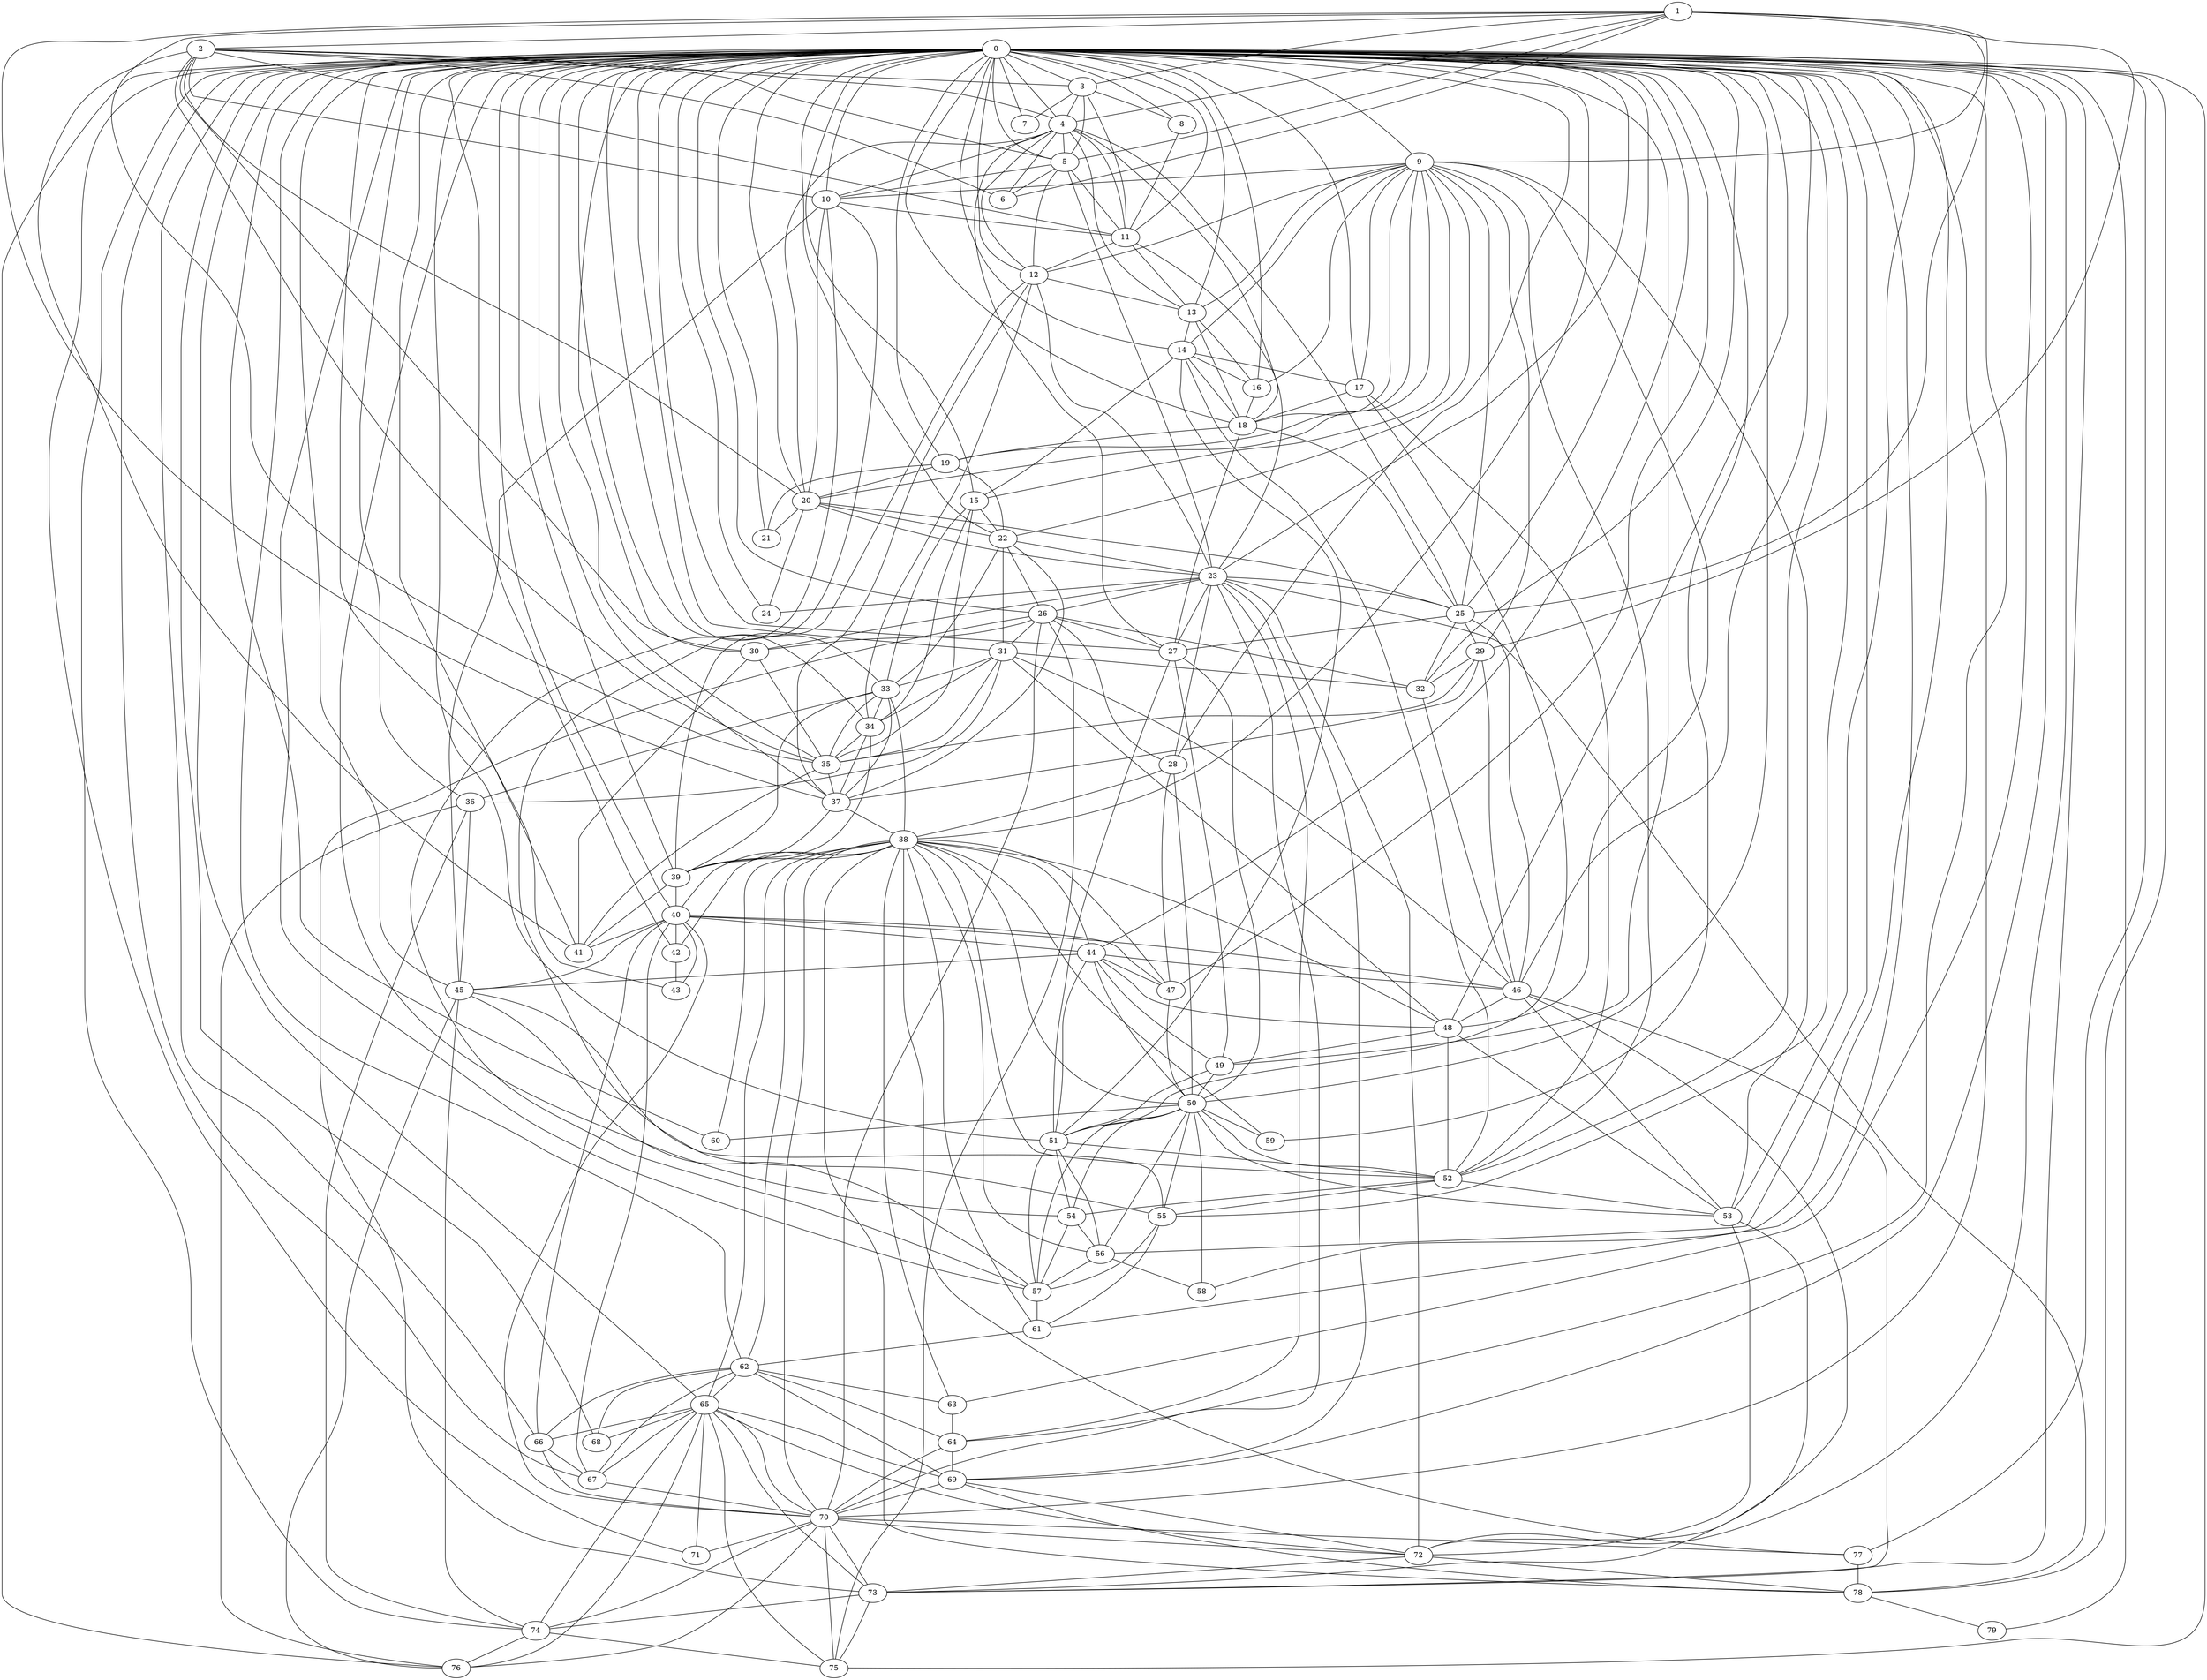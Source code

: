 graph G {
   8 -- 11
   64 -- 70
   64 -- 69
   0 -- 12
   0 -- 68
   0 -- 4
   0 -- 11
   0 -- 67
   0 -- 3
   0 -- 69
   0 -- 5
   0 -- 7
   0 -- 8
   0 -- 9
   0 -- 10
   0 -- 13
   0 -- 14
   0 -- 15
   0 -- 16
   0 -- 17
   0 -- 18
   0 -- 19
   0 -- 20
   0 -- 21
   0 -- 22
   0 -- 23
   0 -- 24
   0 -- 25
   0 -- 26
   0 -- 27
   0 -- 28
   0 -- 30
   0 -- 31
   0 -- 32
   0 -- 33
   0 -- 34
   0 -- 35
   0 -- 36
   0 -- 37
   0 -- 38
   0 -- 39
   0 -- 40
   0 -- 41
   0 -- 42
   0 -- 43
   0 -- 44
   0 -- 45
   0 -- 46
   0 -- 47
   0 -- 48
   0 -- 49
   0 -- 50
   0 -- 51
   0 -- 52
   0 -- 53
   0 -- 54
   0 -- 55
   0 -- 56
   0 -- 57
   0 -- 58
   0 -- 59
   0 -- 60
   0 -- 62
   0 -- 61
   0 -- 63
   0 -- 64
   0 -- 65
   0 -- 66
   0 -- 70
   0 -- 71
   0 -- 72
   0 -- 73
   0 -- 74
   0 -- 75
   0 -- 76
   0 -- 77
   0 -- 78
   0 -- 79
   1 -- 2
   1 -- 35
   1 -- 3
   1 -- 6
   1 -- 4
   1 -- 29
   1 -- 5
   1 -- 9
   1 -- 25
   1 -- 37
   2 -- 11
   2 -- 3
   2 -- 20
   2 -- 4
   2 -- 30
   2 -- 6
   2 -- 10
   2 -- 5
   2 -- 41
   2 -- 35
   3 -- 8
   3 -- 4
   3 -- 5
   3 -- 7
   3 -- 11
   4 -- 11
   4 -- 6
   4 -- 13
   4 -- 5
   4 -- 12
   4 -- 10
   4 -- 20
   4 -- 27
   4 -- 25
   4 -- 18
   5 -- 11
   5 -- 6
   5 -- 10
   5 -- 23
   5 -- 12
   9 -- 16
   9 -- 18
   9 -- 10
   9 -- 12
   9 -- 13
   9 -- 14
   9 -- 15
   9 -- 17
   9 -- 19
   9 -- 20
   9 -- 22
   9 -- 29
   9 -- 25
   9 -- 53
   9 -- 52
   9 -- 48
   10 -- 57
   10 -- 11
   10 -- 20
   10 -- 55
   10 -- 45
   11 -- 13
   11 -- 12
   11 -- 23
   12 -- 13
   12 -- 39
   12 -- 23
   12 -- 34
   12 -- 37
   13 -- 16
   13 -- 18
   13 -- 14
   14 -- 16
   14 -- 17
   14 -- 15
   14 -- 18
   14 -- 52
   14 -- 51
   15 -- 22
   15 -- 33
   15 -- 35
   15 -- 34
   16 -- 18
   17 -- 18
   17 -- 52
   17 -- 51
   18 -- 25
   18 -- 27
   18 -- 19
   19 -- 20
   19 -- 21
   19 -- 22
   20 -- 21
   20 -- 22
   20 -- 23
   20 -- 24
   20 -- 25
   22 -- 31
   22 -- 23
   22 -- 26
   22 -- 33
   22 -- 37
   23 -- 24
   23 -- 64
   23 -- 69
   23 -- 25
   23 -- 26
   23 -- 27
   23 -- 28
   23 -- 30
   23 -- 70
   23 -- 78
   23 -- 72
   25 -- 29
   25 -- 27
   25 -- 46
   25 -- 32
   26 -- 32
   26 -- 31
   26 -- 30
   26 -- 27
   26 -- 28
   26 -- 73
   26 -- 75
   26 -- 70
   27 -- 50
   27 -- 49
   27 -- 51
   28 -- 47
   28 -- 50
   28 -- 38
   29 -- 35
   29 -- 37
   29 -- 46
   29 -- 32
   30 -- 41
   30 -- 35
   31 -- 32
   31 -- 34
   31 -- 46
   31 -- 33
   31 -- 35
   31 -- 36
   31 -- 48
   32 -- 46
   33 -- 38
   33 -- 34
   33 -- 35
   33 -- 36
   33 -- 37
   33 -- 39
   34 -- 39
   34 -- 35
   34 -- 37
   35 -- 41
   35 -- 37
   36 -- 74
   36 -- 76
   36 -- 45
   37 -- 38
   37 -- 39
   38 -- 48
   38 -- 40
   38 -- 39
   38 -- 50
   38 -- 42
   38 -- 44
   38 -- 52
   38 -- 47
   38 -- 56
   38 -- 59
   38 -- 60
   38 -- 61
   38 -- 62
   38 -- 63
   38 -- 65
   38 -- 70
   38 -- 77
   38 -- 78
   39 -- 40
   39 -- 41
   40 -- 46
   40 -- 41
   40 -- 42
   40 -- 43
   40 -- 44
   40 -- 45
   40 -- 47
   40 -- 67
   40 -- 70
   40 -- 66
   42 -- 43
   44 -- 48
   44 -- 45
   44 -- 46
   44 -- 47
   44 -- 49
   44 -- 50
   44 -- 51
   45 -- 76
   45 -- 74
   45 -- 57
   45 -- 55
   46 -- 72
   46 -- 48
   46 -- 73
   46 -- 53
   47 -- 50
   48 -- 52
   48 -- 49
   48 -- 53
   49 -- 51
   49 -- 50
   50 -- 52
   50 -- 51
   50 -- 53
   50 -- 54
   50 -- 55
   50 -- 56
   50 -- 57
   50 -- 58
   50 -- 59
   50 -- 60
   51 -- 52
   51 -- 54
   51 -- 57
   51 -- 56
   52 -- 54
   52 -- 53
   52 -- 55
   53 -- 72
   53 -- 73
   54 -- 56
   54 -- 57
   55 -- 57
   55 -- 61
   56 -- 58
   56 -- 57
   57 -- 61
   61 -- 62
   62 -- 64
   62 -- 63
   62 -- 65
   62 -- 66
   62 -- 67
   62 -- 68
   62 -- 69
   63 -- 64
   65 -- 70
   65 -- 66
   65 -- 67
   65 -- 68
   65 -- 69
   65 -- 71
   65 -- 72
   65 -- 73
   65 -- 74
   65 -- 75
   65 -- 76
   66 -- 70
   66 -- 67
   67 -- 70
   69 -- 72
   69 -- 78
   69 -- 70
   70 -- 71
   70 -- 72
   70 -- 73
   70 -- 74
   70 -- 75
   70 -- 76
   70 -- 77
   72 -- 73
   72 -- 78
   73 -- 74
   73 -- 75
   74 -- 75
   74 -- 76
   77 -- 78
   78 -- 79
}
